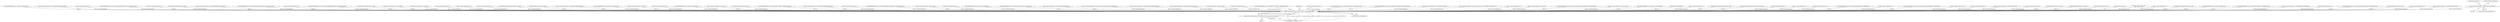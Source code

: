 digraph "0_VeraCrypt_f30f9339c9a0b9bbcc6f5ad38804af39db1f479e@API" {
"1001395" [label="(Call,Irp->IoStatus.Information = sizeof (MOUNT_LIST_STRUCT))"];
"1003188" [label="(Call,TCCompleteIrp (Irp, Irp->IoStatus.Status, Irp->IoStatus.Information))"];
"1003187" [label="(Return,return TCCompleteIrp (Irp, Irp->IoStatus.Status, Irp->IoStatus.Information);)"];
"1000281" [label="(Call,ValidateIOBufferSize (Irp, sizeof (int), ValidateOutput))"];
"1001187" [label="(Block,)"];
"1001775" [label="(Call,Irp->IoStatus.Information = sizeof (RESOLVE_SYMLINK_STRUCT))"];
"1003062" [label="(Call,Irp->IoStatus.Information = 0)"];
"1002098" [label="(Call,ValidateIOBufferSize (Irp, sizeof (DISK_GEOMETRY_EX_STRUCT), ValidateInputOutput))"];
"1001146" [label="(Call,Irp->IoStatus.Information = 0)"];
"1002853" [label="(Call,GetBootLoaderFingerprint (Irp, irpSp))"];
"1002014" [label="(Call,Irp->IoStatus.Information = sizeof (DISK_PARTITION_INFO_STRUCT))"];
"1001736" [label="(Call,ValidateIOBufferSize (Irp, sizeof (RESOLVE_SYMLINK_STRUCT), ValidateInputOutput))"];
"1001090" [label="(Call,Irp->IoStatus.Information = 0)"];
"1001459" [label="(Call,ValidateIOBufferSize (Irp, sizeof (VOLUME_PROPERTIES_STRUCT), ValidateInputOutput))"];
"1002951" [label="(Call,GetDecoySystemWipeStatus (Irp, irpSp))"];
"1003200" [label="(MethodReturn,NTSTATUS)"];
"1000166" [label="(Call,Irp->IoStatus.Information = sizeof (LONG))"];
"1000335" [label="(Call,Irp->IoStatus.Information = sizeof (int))"];
"1003045" [label="(Call,Irp->IoStatus.Information = 0)"];
"1002563" [label="(Call,Irp->IoStatus.Information = 0)"];
"1000772" [label="(Call,Irp->IoStatus.Information = 0)"];
"1001403" [label="(ControlStructure,break;)"];
"1002906" [label="(Call,StartDecoySystemWipe (DeviceObject, Irp, irpSp))"];
"1002817" [label="(Call,GetBootEncryptionStatus (Irp, irpSp))"];
"1002080" [label="(Call,Irp->IoStatus.Information = sizeof (DISK_GEOMETRY_STRUCT))"];
"1000147" [label="(Call,ValidateIOBufferSize (Irp, sizeof (LONG), ValidateOutput))"];
"1001396" [label="(Call,Irp->IoStatus.Information)"];
"1002883" [label="(Call,Irp->IoStatus.Information = sizeof (int))"];
"1002808" [label="(Call,Irp->IoStatus.Information = 0)"];
"1000220" [label="(Call,ValidateIOBufferSize (Irp, sizeof (int), ValidateOutput))"];
"1000128" [label="(Block,)"];
"1000263" [label="(Call,Irp->IoStatus.Information = sizeof (int))"];
"1000132" [label="(Call,IoGetCurrentIrpStackLocation (Irp))"];
"1002670" [label="(Call,ValidateIOBufferSize (Irp, sizeof (UNMOUNT_STRUCT), ValidateInputOutput))"];
"1003187" [label="(Return,return TCCompleteIrp (Irp, Irp->IoStatus.Status, Irp->IoStatus.Information);)"];
"1001725" [label="(Call,Irp->IoStatus.Information = sizeof (VOLUME_PROPERTIES_STRUCT))"];
"1001401" [label="(Call,sizeof (MOUNT_LIST_STRUCT))"];
"1002435" [label="(Call,Irp->IoStatus.Information = 0)"];
"1001793" [label="(Call,ValidateIOBufferSize (Irp, sizeof (DISK_PARTITION_INFO_STRUCT), ValidateInputOutput))"];
"1003118" [label="(Call,Irp->IoStatus.Information = sizeof (*request))"];
"1001054" [label="(Call,Irp->IoStatus.Information = 0)"];
"1003195" [label="(Call,Irp->IoStatus.Information)"];
"1002864" [label="(Call,ValidateIOBufferSize (Irp, sizeof (int), ValidateOutput))"];
"1001182" [label="(Call,ValidateIOBufferSize (Irp, sizeof (MOUNT_LIST_STRUCT), ValidateOutput))"];
"1003007" [label="(Call,Irp->IoStatus.Information = sizeof (GetWarningFlagsRequest))"];
"1001443" [label="(Call,Irp->IoStatus.Information = irpSp->Parameters.DeviceIoControl.OutputBufferLength)"];
"1002296" [label="(Call,Irp->IoStatus.Information = sizeof (DISK_GEOMETRY_EX_STRUCT))"];
"1002414" [label="(Call,Irp->IoStatus.Information = sizeof (ProbeRealDriveSizeRequest))"];
"1003152" [label="(Call,NT_SUCCESS (Irp->IoStatus.Status))"];
"1002926" [label="(Call,Irp->IoStatus.Information = 0)"];
"1000374" [label="(Call,ValidateIOBufferSize (Irp, sizeof (OPEN_TEST_STRUCT), ValidateInputOutput))"];
"1003189" [label="(Identifier,Irp)"];
"1001172" [label="(Call,Irp->IoStatus.Information = 0)"];
"1002474" [label="(Call,ValidateIOBufferSize (Irp, sizeof (MOUNT_STRUCT), ValidateInputOutput))"];
"1002330" [label="(Call,ValidateIOBufferSize (Irp, sizeof (ProbeRealDriveSizeRequest), ValidateInputOutput))"];
"1002722" [label="(Call,Irp->IoStatus.Information = sizeof (UNMOUNT_STRUCT))"];
"1000715" [label="(Call,Irp->IoStatus.Information = NT_SUCCESS (ntStatus) ? sizeof (OPEN_TEST_STRUCT) : 0)"];
"1002822" [label="(Call,Irp->IoStatus.Information = 0)"];
"1000202" [label="(Call,Irp->IoStatus.Information = sizeof (int))"];
"1000758" [label="(Call,ValidateIOBufferSize (Irp, sizeof (GetSystemDriveConfigurationRequest), ValidateInputOutput))"];
"1001036" [label="(Call,Irp->IoStatus.Information = sizeof (*request))"];
"1001406" [label="(Call,ValidateIOBufferSize (Irp, sizeof (uint32), ValidateOutput))"];
"1000127" [label="(MethodParameterIn,PIRP Irp)"];
"1002910" [label="(Call,Irp->IoStatus.Information = 0)"];
"1002858" [label="(Call,GetBootEncryptionAlgorithmName (Irp, irpSp))"];
"1002788" [label="(Call,StartBootEncryptionSetup (DeviceObject, Irp, irpSp))"];
"1001126" [label="(Call,Irp->IoStatus.Information = 0)"];
"1002965" [label="(Call,Irp->IoStatus.Information = 0)"];
"1002792" [label="(Call,Irp->IoStatus.Information = 0)"];
"1002975" [label="(Call,ValidateIOBufferSize (Irp, sizeof (GetWarningFlagsRequest), ValidateOutput))"];
"1003136" [label="(Call,Irp->IoStatus.Information = 0)"];
"1003073" [label="(Call,ValidateIOBufferSize (Irp, sizeof (GetSystemDriveDumpConfigRequest), ValidateOutput))"];
"1003188" [label="(Call,TCCompleteIrp (Irp, Irp->IoStatus.Status, Irp->IoStatus.Information))"];
"1002942" [label="(Call,Irp->IoStatus.Information = 0)"];
"1001070" [label="(Call,Irp->IoStatus.Information = 0)"];
"1002587" [label="(Call,Irp->IoStatus.Information = sizeof (MOUNT_STRUCT))"];
"1000847" [label="(Call,Irp->IoStatus.Information = 0)"];
"1002843" [label="(Call,GetBootLoaderVersion (Irp, irpSp))"];
"1002848" [label="(Call,ReopenBootVolumeHeader (Irp, irpSp))"];
"1001489" [label="(Call,Irp->IoStatus.Information = 0)"];
"1003190" [label="(Call,Irp->IoStatus.Status)"];
"1003180" [label="(Call,Dump (\"IOCTL error 0x%08x\n\", Irp->IoStatus.Status))"];
"1002379" [label="(Call,Irp->IoStatus.Information = 0)"];
"1002838" [label="(Call,GetBootDriveVolumeProperties (Irp, irpSp))"];
"1000184" [label="(Call,ValidateIOBufferSize (Irp, sizeof (int), ValidateOutput))"];
"1002740" [label="(Call,ValidateIOBufferSize (Irp, sizeof (UNMOUNT_STRUCT), ValidateInputOutput))"];
"1002456" [label="(Call,Irp->IoStatus.Information = sizeof (ProbeRealDriveSizeRequest))"];
"1002320" [label="(Call,Irp->IoStatus.Information = 0)"];
"1002032" [label="(Call,ValidateIOBufferSize (Irp, sizeof (DISK_GEOMETRY_STRUCT), ValidateInputOutput))"];
"1002962" [label="(Call,WriteBootDriveSector (Irp, irpSp))"];
"1001107" [label="(Call,Irp->IoStatus.Information = 0)"];
"1001395" [label="(Call,Irp->IoStatus.Information = sizeof (MOUNT_LIST_STRUCT))"];
"1002765" [label="(Call,Irp->IoStatus.Information = sizeof (UNMOUNT_STRUCT))"];
"1001395" -> "1001187"  [label="AST: "];
"1001395" -> "1001401"  [label="CFG: "];
"1001396" -> "1001395"  [label="AST: "];
"1001401" -> "1001395"  [label="AST: "];
"1001403" -> "1001395"  [label="CFG: "];
"1001395" -> "1003188"  [label="DDG: Irp->IoStatus.Information"];
"1003188" -> "1003187"  [label="AST: "];
"1003188" -> "1003195"  [label="CFG: "];
"1003189" -> "1003188"  [label="AST: "];
"1003190" -> "1003188"  [label="AST: "];
"1003195" -> "1003188"  [label="AST: "];
"1003187" -> "1003188"  [label="CFG: "];
"1003188" -> "1003200"  [label="DDG: Irp->IoStatus.Status"];
"1003188" -> "1003200"  [label="DDG: Irp->IoStatus.Information"];
"1003188" -> "1003200"  [label="DDG: TCCompleteIrp (Irp, Irp->IoStatus.Status, Irp->IoStatus.Information)"];
"1003188" -> "1003200"  [label="DDG: Irp"];
"1003188" -> "1003187"  [label="DDG: TCCompleteIrp (Irp, Irp->IoStatus.Status, Irp->IoStatus.Information)"];
"1000184" -> "1003188"  [label="DDG: Irp"];
"1002906" -> "1003188"  [label="DDG: Irp"];
"1002838" -> "1003188"  [label="DDG: Irp"];
"1002951" -> "1003188"  [label="DDG: Irp"];
"1002098" -> "1003188"  [label="DDG: Irp"];
"1000147" -> "1003188"  [label="DDG: Irp"];
"1001736" -> "1003188"  [label="DDG: Irp"];
"1002670" -> "1003188"  [label="DDG: Irp"];
"1002962" -> "1003188"  [label="DDG: Irp"];
"1002858" -> "1003188"  [label="DDG: Irp"];
"1002032" -> "1003188"  [label="DDG: Irp"];
"1002330" -> "1003188"  [label="DDG: Irp"];
"1000220" -> "1003188"  [label="DDG: Irp"];
"1001459" -> "1003188"  [label="DDG: Irp"];
"1000374" -> "1003188"  [label="DDG: Irp"];
"1002848" -> "1003188"  [label="DDG: Irp"];
"1000281" -> "1003188"  [label="DDG: Irp"];
"1002474" -> "1003188"  [label="DDG: Irp"];
"1002817" -> "1003188"  [label="DDG: Irp"];
"1002788" -> "1003188"  [label="DDG: Irp"];
"1002864" -> "1003188"  [label="DDG: Irp"];
"1002843" -> "1003188"  [label="DDG: Irp"];
"1001182" -> "1003188"  [label="DDG: Irp"];
"1001793" -> "1003188"  [label="DDG: Irp"];
"1000758" -> "1003188"  [label="DDG: Irp"];
"1003073" -> "1003188"  [label="DDG: Irp"];
"1000132" -> "1003188"  [label="DDG: Irp"];
"1002740" -> "1003188"  [label="DDG: Irp"];
"1002975" -> "1003188"  [label="DDG: Irp"];
"1001406" -> "1003188"  [label="DDG: Irp"];
"1002853" -> "1003188"  [label="DDG: Irp"];
"1000127" -> "1003188"  [label="DDG: Irp"];
"1003180" -> "1003188"  [label="DDG: Irp->IoStatus.Status"];
"1003152" -> "1003188"  [label="DDG: Irp->IoStatus.Status"];
"1002014" -> "1003188"  [label="DDG: Irp->IoStatus.Information"];
"1001054" -> "1003188"  [label="DDG: Irp->IoStatus.Information"];
"1002456" -> "1003188"  [label="DDG: Irp->IoStatus.Information"];
"1001172" -> "1003188"  [label="DDG: Irp->IoStatus.Information"];
"1002926" -> "1003188"  [label="DDG: Irp->IoStatus.Information"];
"1002808" -> "1003188"  [label="DDG: Irp->IoStatus.Information"];
"1002563" -> "1003188"  [label="DDG: Irp->IoStatus.Information"];
"1001725" -> "1003188"  [label="DDG: Irp->IoStatus.Information"];
"1002965" -> "1003188"  [label="DDG: Irp->IoStatus.Information"];
"1000715" -> "1003188"  [label="DDG: Irp->IoStatus.Information"];
"1002722" -> "1003188"  [label="DDG: Irp->IoStatus.Information"];
"1000335" -> "1003188"  [label="DDG: Irp->IoStatus.Information"];
"1000772" -> "1003188"  [label="DDG: Irp->IoStatus.Information"];
"1001126" -> "1003188"  [label="DDG: Irp->IoStatus.Information"];
"1003136" -> "1003188"  [label="DDG: Irp->IoStatus.Information"];
"1003118" -> "1003188"  [label="DDG: Irp->IoStatus.Information"];
"1002414" -> "1003188"  [label="DDG: Irp->IoStatus.Information"];
"1001107" -> "1003188"  [label="DDG: Irp->IoStatus.Information"];
"1002080" -> "1003188"  [label="DDG: Irp->IoStatus.Information"];
"1002765" -> "1003188"  [label="DDG: Irp->IoStatus.Information"];
"1002296" -> "1003188"  [label="DDG: Irp->IoStatus.Information"];
"1002320" -> "1003188"  [label="DDG: Irp->IoStatus.Information"];
"1000166" -> "1003188"  [label="DDG: Irp->IoStatus.Information"];
"1001443" -> "1003188"  [label="DDG: Irp->IoStatus.Information"];
"1002587" -> "1003188"  [label="DDG: Irp->IoStatus.Information"];
"1001090" -> "1003188"  [label="DDG: Irp->IoStatus.Information"];
"1002792" -> "1003188"  [label="DDG: Irp->IoStatus.Information"];
"1000263" -> "1003188"  [label="DDG: Irp->IoStatus.Information"];
"1000202" -> "1003188"  [label="DDG: Irp->IoStatus.Information"];
"1002942" -> "1003188"  [label="DDG: Irp->IoStatus.Information"];
"1000847" -> "1003188"  [label="DDG: Irp->IoStatus.Information"];
"1003045" -> "1003188"  [label="DDG: Irp->IoStatus.Information"];
"1003007" -> "1003188"  [label="DDG: Irp->IoStatus.Information"];
"1002883" -> "1003188"  [label="DDG: Irp->IoStatus.Information"];
"1002435" -> "1003188"  [label="DDG: Irp->IoStatus.Information"];
"1002379" -> "1003188"  [label="DDG: Irp->IoStatus.Information"];
"1001036" -> "1003188"  [label="DDG: Irp->IoStatus.Information"];
"1002910" -> "1003188"  [label="DDG: Irp->IoStatus.Information"];
"1003062" -> "1003188"  [label="DDG: Irp->IoStatus.Information"];
"1002822" -> "1003188"  [label="DDG: Irp->IoStatus.Information"];
"1001146" -> "1003188"  [label="DDG: Irp->IoStatus.Information"];
"1001070" -> "1003188"  [label="DDG: Irp->IoStatus.Information"];
"1001489" -> "1003188"  [label="DDG: Irp->IoStatus.Information"];
"1001775" -> "1003188"  [label="DDG: Irp->IoStatus.Information"];
"1003187" -> "1000128"  [label="AST: "];
"1003200" -> "1003187"  [label="CFG: "];
"1003187" -> "1003200"  [label="DDG: <RET>"];
}
